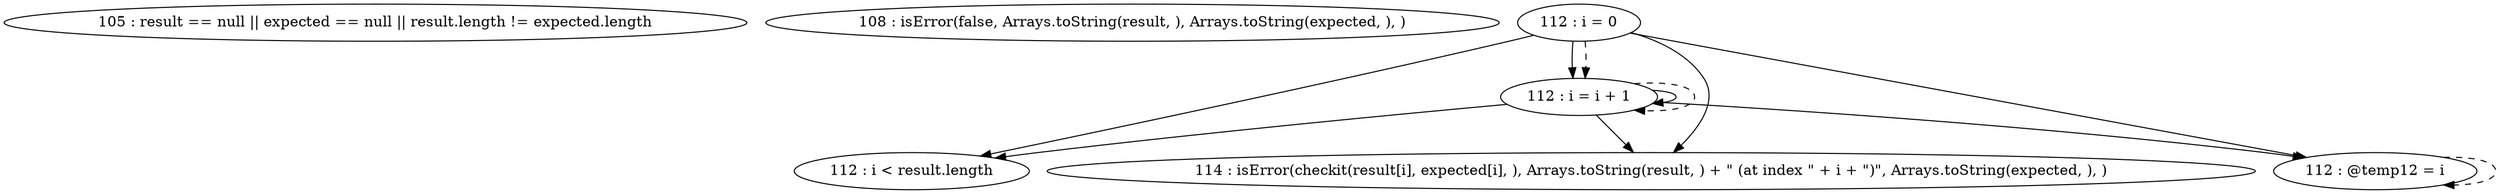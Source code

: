 digraph G {
"105 : result == null || expected == null || result.length != expected.length"
"108 : isError(false, Arrays.toString(result, ), Arrays.toString(expected, ), )"
"112 : i = 0"
"112 : i = 0" -> "112 : i < result.length"
"112 : i = 0" -> "114 : isError(checkit(result[i], expected[i], ), Arrays.toString(result, ) + \" (at index \" + i + \")\", Arrays.toString(expected, ), )"
"112 : i = 0" -> "112 : @temp12 = i"
"112 : i = 0" -> "112 : i = i + 1"
"112 : i = 0" -> "112 : i = i + 1" [style=dashed]
"112 : i < result.length"
"114 : isError(checkit(result[i], expected[i], ), Arrays.toString(result, ) + \" (at index \" + i + \")\", Arrays.toString(expected, ), )"
"112 : @temp12 = i"
"112 : @temp12 = i" -> "112 : @temp12 = i" [style=dashed]
"112 : i = i + 1"
"112 : i = i + 1" -> "112 : i < result.length"
"112 : i = i + 1" -> "114 : isError(checkit(result[i], expected[i], ), Arrays.toString(result, ) + \" (at index \" + i + \")\", Arrays.toString(expected, ), )"
"112 : i = i + 1" -> "112 : @temp12 = i"
"112 : i = i + 1" -> "112 : i = i + 1"
"112 : i = i + 1" -> "112 : i = i + 1" [style=dashed]
}